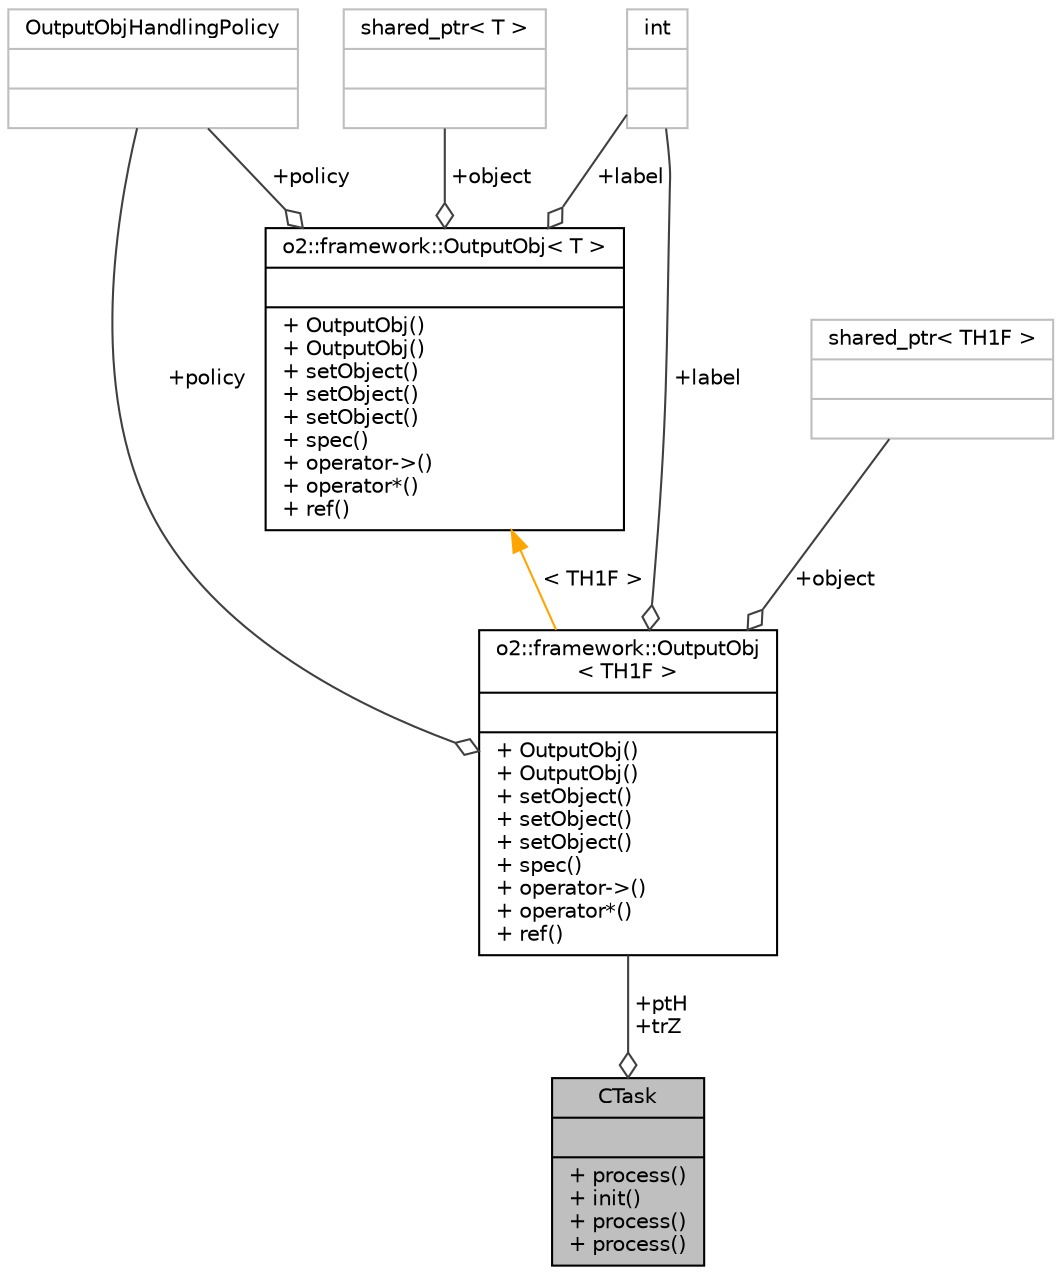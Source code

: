 digraph "CTask"
{
 // INTERACTIVE_SVG=YES
  bgcolor="transparent";
  edge [fontname="Helvetica",fontsize="10",labelfontname="Helvetica",labelfontsize="10"];
  node [fontname="Helvetica",fontsize="10",shape=record];
  Node1 [label="{CTask\n||+ process()\l+ init()\l+ process()\l+ process()\l}",height=0.2,width=0.4,color="black", fillcolor="grey75", style="filled", fontcolor="black"];
  Node2 -> Node1 [color="grey25",fontsize="10",style="solid",label=" +ptH\n+trZ" ,arrowhead="odiamond",fontname="Helvetica"];
  Node2 [label="{o2::framework::OutputObj\l\< TH1F \>\n||+ OutputObj()\l+ OutputObj()\l+ setObject()\l+ setObject()\l+ setObject()\l+ spec()\l+ operator-\>()\l+ operator*()\l+ ref()\l}",height=0.2,width=0.4,color="black",URL="$d4/d79/structo2_1_1framework_1_1OutputObj.html"];
  Node3 -> Node2 [color="grey25",fontsize="10",style="solid",label=" +policy" ,arrowhead="odiamond",fontname="Helvetica"];
  Node3 [label="{OutputObjHandlingPolicy\n||}",height=0.2,width=0.4,color="grey75"];
  Node4 -> Node2 [color="grey25",fontsize="10",style="solid",label=" +label" ,arrowhead="odiamond",fontname="Helvetica"];
  Node4 [label="{int\n||}",height=0.2,width=0.4,color="grey75"];
  Node5 -> Node2 [color="grey25",fontsize="10",style="solid",label=" +object" ,arrowhead="odiamond",fontname="Helvetica"];
  Node5 [label="{shared_ptr\< TH1F \>\n||}",height=0.2,width=0.4,color="grey75"];
  Node6 -> Node2 [dir="back",color="orange",fontsize="10",style="solid",label=" \< TH1F \>" ,fontname="Helvetica"];
  Node6 [label="{o2::framework::OutputObj\< T \>\n||+ OutputObj()\l+ OutputObj()\l+ setObject()\l+ setObject()\l+ setObject()\l+ spec()\l+ operator-\>()\l+ operator*()\l+ ref()\l}",height=0.2,width=0.4,color="black",URL="$d4/d79/structo2_1_1framework_1_1OutputObj.html"];
  Node3 -> Node6 [color="grey25",fontsize="10",style="solid",label=" +policy" ,arrowhead="odiamond",fontname="Helvetica"];
  Node4 -> Node6 [color="grey25",fontsize="10",style="solid",label=" +label" ,arrowhead="odiamond",fontname="Helvetica"];
  Node7 -> Node6 [color="grey25",fontsize="10",style="solid",label=" +object" ,arrowhead="odiamond",fontname="Helvetica"];
  Node7 [label="{shared_ptr\< T \>\n||}",height=0.2,width=0.4,color="grey75"];
}
